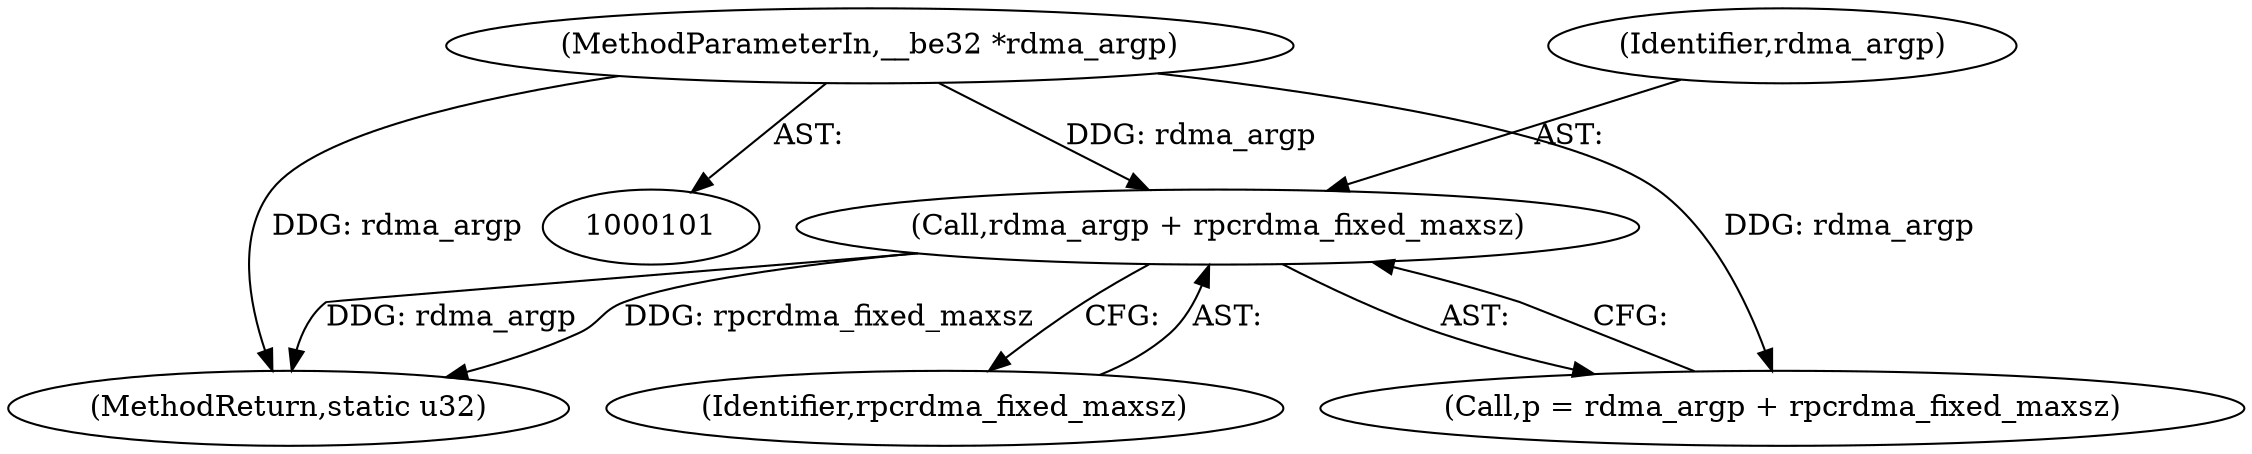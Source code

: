 digraph "0_linux_c70422f760c120480fee4de6c38804c72aa26bc1_36@pointer" {
"1000109" [label="(Call,rdma_argp + rpcrdma_fixed_maxsz)"];
"1000102" [label="(MethodParameterIn,__be32 *rdma_argp)"];
"1000152" [label="(MethodReturn,static u32)"];
"1000110" [label="(Identifier,rdma_argp)"];
"1000111" [label="(Identifier,rpcrdma_fixed_maxsz)"];
"1000109" [label="(Call,rdma_argp + rpcrdma_fixed_maxsz)"];
"1000102" [label="(MethodParameterIn,__be32 *rdma_argp)"];
"1000107" [label="(Call,p = rdma_argp + rpcrdma_fixed_maxsz)"];
"1000109" -> "1000107"  [label="AST: "];
"1000109" -> "1000111"  [label="CFG: "];
"1000110" -> "1000109"  [label="AST: "];
"1000111" -> "1000109"  [label="AST: "];
"1000107" -> "1000109"  [label="CFG: "];
"1000109" -> "1000152"  [label="DDG: rdma_argp"];
"1000109" -> "1000152"  [label="DDG: rpcrdma_fixed_maxsz"];
"1000102" -> "1000109"  [label="DDG: rdma_argp"];
"1000102" -> "1000101"  [label="AST: "];
"1000102" -> "1000152"  [label="DDG: rdma_argp"];
"1000102" -> "1000107"  [label="DDG: rdma_argp"];
}

